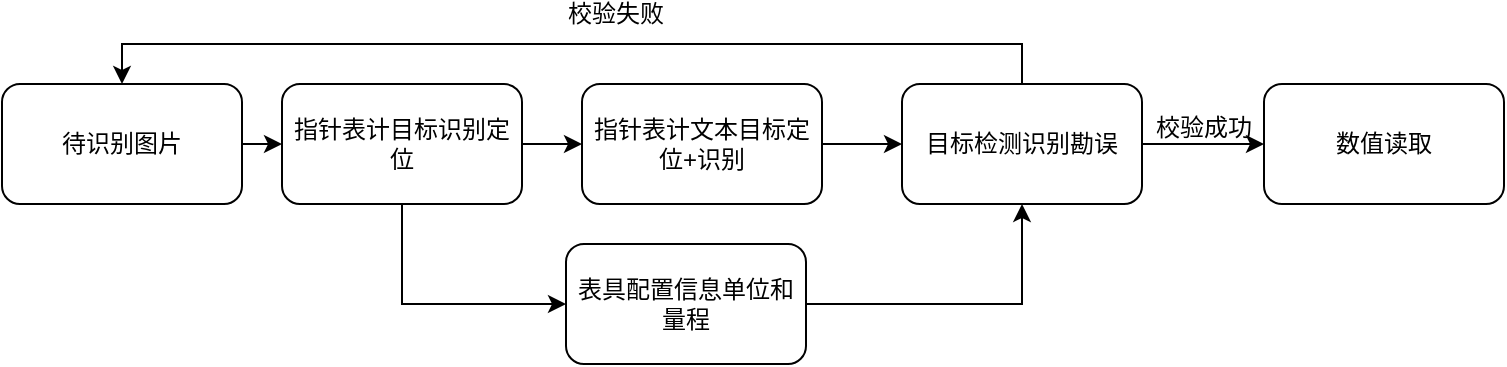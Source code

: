 <mxfile version="16.0.0" type="github">
  <diagram id="610SgD7YnVHCjaB17FsK" name="Page-1">
    <mxGraphModel dx="981" dy="552" grid="1" gridSize="10" guides="1" tooltips="1" connect="1" arrows="1" fold="1" page="1" pageScale="1" pageWidth="1920" pageHeight="1200" math="0" shadow="0">
      <root>
        <mxCell id="0" />
        <mxCell id="1" parent="0" />
        <mxCell id="z9Anpfnr3xJ7GCsFAiRR-4" style="edgeStyle=orthogonalEdgeStyle;rounded=0;orthogonalLoop=1;jettySize=auto;html=1;exitX=1;exitY=0.5;exitDx=0;exitDy=0;entryX=0;entryY=0.5;entryDx=0;entryDy=0;" edge="1" parent="1" source="z9Anpfnr3xJ7GCsFAiRR-1" target="z9Anpfnr3xJ7GCsFAiRR-2">
          <mxGeometry relative="1" as="geometry" />
        </mxCell>
        <mxCell id="z9Anpfnr3xJ7GCsFAiRR-1" value="待识别图片" style="rounded=1;whiteSpace=wrap;html=1;" vertex="1" parent="1">
          <mxGeometry x="18" y="280" width="120" height="60" as="geometry" />
        </mxCell>
        <mxCell id="z9Anpfnr3xJ7GCsFAiRR-5" style="edgeStyle=orthogonalEdgeStyle;rounded=0;orthogonalLoop=1;jettySize=auto;html=1;exitX=1;exitY=0.5;exitDx=0;exitDy=0;entryX=0;entryY=0.5;entryDx=0;entryDy=0;" edge="1" parent="1" source="z9Anpfnr3xJ7GCsFAiRR-2" target="z9Anpfnr3xJ7GCsFAiRR-3">
          <mxGeometry relative="1" as="geometry" />
        </mxCell>
        <mxCell id="z9Anpfnr3xJ7GCsFAiRR-7" style="edgeStyle=orthogonalEdgeStyle;rounded=0;orthogonalLoop=1;jettySize=auto;html=1;exitX=0.5;exitY=1;exitDx=0;exitDy=0;entryX=0;entryY=0.5;entryDx=0;entryDy=0;" edge="1" parent="1" source="z9Anpfnr3xJ7GCsFAiRR-2" target="z9Anpfnr3xJ7GCsFAiRR-6">
          <mxGeometry relative="1" as="geometry" />
        </mxCell>
        <mxCell id="z9Anpfnr3xJ7GCsFAiRR-2" value="指针表计目标识别定位" style="rounded=1;whiteSpace=wrap;html=1;" vertex="1" parent="1">
          <mxGeometry x="158" y="280" width="120" height="60" as="geometry" />
        </mxCell>
        <mxCell id="z9Anpfnr3xJ7GCsFAiRR-9" style="edgeStyle=orthogonalEdgeStyle;rounded=0;orthogonalLoop=1;jettySize=auto;html=1;exitX=1;exitY=0.5;exitDx=0;exitDy=0;" edge="1" parent="1" source="z9Anpfnr3xJ7GCsFAiRR-3" target="z9Anpfnr3xJ7GCsFAiRR-8">
          <mxGeometry relative="1" as="geometry" />
        </mxCell>
        <mxCell id="z9Anpfnr3xJ7GCsFAiRR-3" value="指针表计文本目标定位+识别" style="rounded=1;whiteSpace=wrap;html=1;" vertex="1" parent="1">
          <mxGeometry x="308" y="280" width="120" height="60" as="geometry" />
        </mxCell>
        <mxCell id="z9Anpfnr3xJ7GCsFAiRR-10" style="edgeStyle=orthogonalEdgeStyle;rounded=0;orthogonalLoop=1;jettySize=auto;html=1;exitX=1;exitY=0.5;exitDx=0;exitDy=0;entryX=0.5;entryY=1;entryDx=0;entryDy=0;" edge="1" parent="1" source="z9Anpfnr3xJ7GCsFAiRR-6" target="z9Anpfnr3xJ7GCsFAiRR-8">
          <mxGeometry relative="1" as="geometry" />
        </mxCell>
        <mxCell id="z9Anpfnr3xJ7GCsFAiRR-6" value="表具配置信息单位和量程" style="rounded=1;whiteSpace=wrap;html=1;" vertex="1" parent="1">
          <mxGeometry x="300" y="360" width="120" height="60" as="geometry" />
        </mxCell>
        <mxCell id="z9Anpfnr3xJ7GCsFAiRR-12" style="edgeStyle=orthogonalEdgeStyle;rounded=0;orthogonalLoop=1;jettySize=auto;html=1;exitX=1;exitY=0.5;exitDx=0;exitDy=0;entryX=0;entryY=0.5;entryDx=0;entryDy=0;" edge="1" parent="1" source="z9Anpfnr3xJ7GCsFAiRR-8" target="z9Anpfnr3xJ7GCsFAiRR-11">
          <mxGeometry relative="1" as="geometry" />
        </mxCell>
        <mxCell id="z9Anpfnr3xJ7GCsFAiRR-14" style="edgeStyle=orthogonalEdgeStyle;rounded=0;orthogonalLoop=1;jettySize=auto;html=1;exitX=0.5;exitY=0;exitDx=0;exitDy=0;entryX=0.5;entryY=0;entryDx=0;entryDy=0;" edge="1" parent="1" source="z9Anpfnr3xJ7GCsFAiRR-8" target="z9Anpfnr3xJ7GCsFAiRR-1">
          <mxGeometry relative="1" as="geometry" />
        </mxCell>
        <mxCell id="z9Anpfnr3xJ7GCsFAiRR-8" value="目标检测识别勘误" style="rounded=1;whiteSpace=wrap;html=1;" vertex="1" parent="1">
          <mxGeometry x="468" y="280" width="120" height="60" as="geometry" />
        </mxCell>
        <mxCell id="z9Anpfnr3xJ7GCsFAiRR-11" value="数值读取" style="rounded=1;whiteSpace=wrap;html=1;" vertex="1" parent="1">
          <mxGeometry x="649" y="280" width="120" height="60" as="geometry" />
        </mxCell>
        <mxCell id="z9Anpfnr3xJ7GCsFAiRR-13" value="校验成功" style="text;html=1;strokeColor=none;fillColor=none;align=center;verticalAlign=middle;whiteSpace=wrap;rounded=0;" vertex="1" parent="1">
          <mxGeometry x="589" y="297" width="60" height="10" as="geometry" />
        </mxCell>
        <mxCell id="z9Anpfnr3xJ7GCsFAiRR-15" value="校验失败" style="text;html=1;strokeColor=none;fillColor=none;align=center;verticalAlign=middle;whiteSpace=wrap;rounded=0;" vertex="1" parent="1">
          <mxGeometry x="290" y="240" width="70" height="10" as="geometry" />
        </mxCell>
      </root>
    </mxGraphModel>
  </diagram>
</mxfile>
